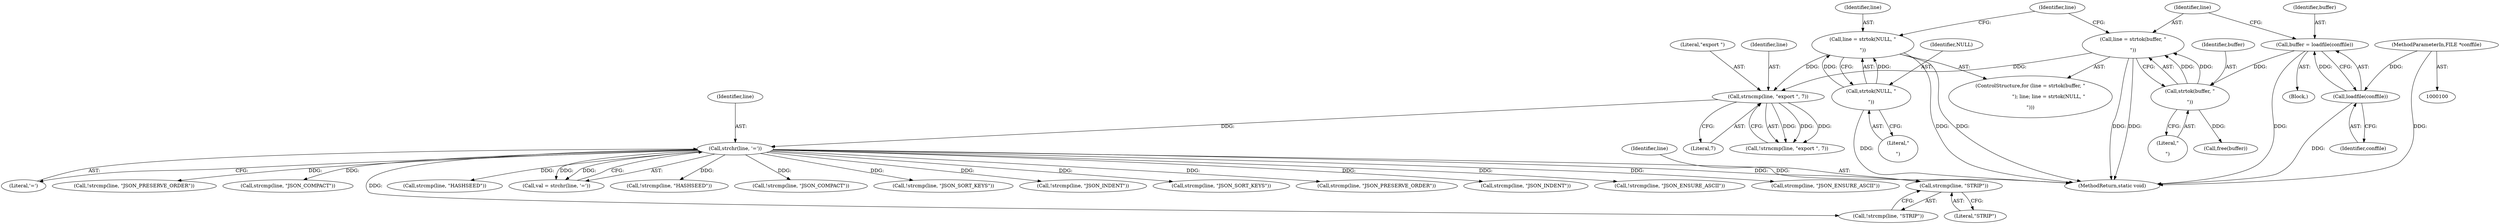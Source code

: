 digraph "0_jansson_8f80c2d83808150724d31793e6ade92749b1faa4_9@pointer" {
"1000204" [label="(Call,strcmp(line, \"STRIP\"))"];
"1000132" [label="(Call,strchr(line, '='))"];
"1000125" [label="(Call,strncmp(line, \"export \", 7))"];
"1000117" [label="(Call,line = strtok(NULL, \"\r\n\"))"];
"1000119" [label="(Call,strtok(NULL, \"\r\n\"))"];
"1000111" [label="(Call,line = strtok(buffer, \"\r\n\"))"];
"1000113" [label="(Call,strtok(buffer, \"\r\n\"))"];
"1000106" [label="(Call,buffer = loadfile(conffile))"];
"1000108" [label="(Call,loadfile(conffile))"];
"1000101" [label="(MethodParameterIn,FILE *conffile)"];
"1000205" [label="(Identifier,line)"];
"1000128" [label="(Literal,7)"];
"1000148" [label="(Call,!strcmp(line, \"JSON_INDENT\"))"];
"1000101" [label="(MethodParameterIn,FILE *conffile)"];
"1000193" [label="(Call,strcmp(line, \"JSON_SORT_KEYS\"))"];
"1000110" [label="(ControlStructure,for (line = strtok(buffer, \"\r\n\"); line; line = strtok(NULL, \"\r\n\")))"];
"1000112" [label="(Identifier,line)"];
"1000182" [label="(Call,strcmp(line, \"JSON_PRESERVE_ORDER\"))"];
"1000117" [label="(Call,line = strtok(NULL, \"\r\n\"))"];
"1000149" [label="(Call,strcmp(line, \"JSON_INDENT\"))"];
"1000119" [label="(Call,strtok(NULL, \"\r\n\"))"];
"1000203" [label="(Call,!strcmp(line, \"STRIP\"))"];
"1000109" [label="(Identifier,conffile)"];
"1000113" [label="(Call,strtok(buffer, \"\r\n\"))"];
"1000120" [label="(Identifier,NULL)"];
"1000102" [label="(Block,)"];
"1000170" [label="(Call,!strcmp(line, \"JSON_ENSURE_ASCII\"))"];
"1000206" [label="(Literal,\"STRIP\")"];
"1000171" [label="(Call,strcmp(line, \"JSON_ENSURE_ASCII\"))"];
"1000237" [label="(Call,free(buffer))"];
"1000159" [label="(Call,!strcmp(line, \"JSON_COMPACT\"))"];
"1000108" [label="(Call,loadfile(conffile))"];
"1000192" [label="(Call,!strcmp(line, \"JSON_SORT_KEYS\"))"];
"1000239" [label="(MethodReturn,static void)"];
"1000181" [label="(Call,!strcmp(line, \"JSON_PRESERVE_ORDER\"))"];
"1000125" [label="(Call,strncmp(line, \"export \", 7))"];
"1000204" [label="(Call,strcmp(line, \"STRIP\"))"];
"1000107" [label="(Identifier,buffer)"];
"1000160" [label="(Call,strcmp(line, \"JSON_COMPACT\"))"];
"1000116" [label="(Identifier,line)"];
"1000132" [label="(Call,strchr(line, '='))"];
"1000127" [label="(Literal,\"export \")"];
"1000118" [label="(Identifier,line)"];
"1000215" [label="(Call,strcmp(line, \"HASHSEED\"))"];
"1000115" [label="(Literal,\"\r\n\")"];
"1000121" [label="(Literal,\"\r\n\")"];
"1000114" [label="(Identifier,buffer)"];
"1000106" [label="(Call,buffer = loadfile(conffile))"];
"1000133" [label="(Identifier,line)"];
"1000130" [label="(Call,val = strchr(line, '='))"];
"1000124" [label="(Call,!strncmp(line, \"export \", 7))"];
"1000126" [label="(Identifier,line)"];
"1000134" [label="(Literal,'=')"];
"1000214" [label="(Call,!strcmp(line, \"HASHSEED\"))"];
"1000111" [label="(Call,line = strtok(buffer, \"\r\n\"))"];
"1000204" -> "1000203"  [label="AST: "];
"1000204" -> "1000206"  [label="CFG: "];
"1000205" -> "1000204"  [label="AST: "];
"1000206" -> "1000204"  [label="AST: "];
"1000203" -> "1000204"  [label="CFG: "];
"1000132" -> "1000204"  [label="DDG: "];
"1000132" -> "1000130"  [label="AST: "];
"1000132" -> "1000134"  [label="CFG: "];
"1000133" -> "1000132"  [label="AST: "];
"1000134" -> "1000132"  [label="AST: "];
"1000130" -> "1000132"  [label="CFG: "];
"1000132" -> "1000239"  [label="DDG: "];
"1000132" -> "1000130"  [label="DDG: "];
"1000132" -> "1000130"  [label="DDG: "];
"1000125" -> "1000132"  [label="DDG: "];
"1000132" -> "1000148"  [label="DDG: "];
"1000132" -> "1000149"  [label="DDG: "];
"1000132" -> "1000159"  [label="DDG: "];
"1000132" -> "1000160"  [label="DDG: "];
"1000132" -> "1000170"  [label="DDG: "];
"1000132" -> "1000171"  [label="DDG: "];
"1000132" -> "1000181"  [label="DDG: "];
"1000132" -> "1000182"  [label="DDG: "];
"1000132" -> "1000192"  [label="DDG: "];
"1000132" -> "1000193"  [label="DDG: "];
"1000132" -> "1000203"  [label="DDG: "];
"1000132" -> "1000214"  [label="DDG: "];
"1000132" -> "1000215"  [label="DDG: "];
"1000125" -> "1000124"  [label="AST: "];
"1000125" -> "1000128"  [label="CFG: "];
"1000126" -> "1000125"  [label="AST: "];
"1000127" -> "1000125"  [label="AST: "];
"1000128" -> "1000125"  [label="AST: "];
"1000124" -> "1000125"  [label="CFG: "];
"1000125" -> "1000124"  [label="DDG: "];
"1000125" -> "1000124"  [label="DDG: "];
"1000125" -> "1000124"  [label="DDG: "];
"1000117" -> "1000125"  [label="DDG: "];
"1000111" -> "1000125"  [label="DDG: "];
"1000117" -> "1000110"  [label="AST: "];
"1000117" -> "1000119"  [label="CFG: "];
"1000118" -> "1000117"  [label="AST: "];
"1000119" -> "1000117"  [label="AST: "];
"1000116" -> "1000117"  [label="CFG: "];
"1000117" -> "1000239"  [label="DDG: "];
"1000117" -> "1000239"  [label="DDG: "];
"1000119" -> "1000117"  [label="DDG: "];
"1000119" -> "1000117"  [label="DDG: "];
"1000119" -> "1000121"  [label="CFG: "];
"1000120" -> "1000119"  [label="AST: "];
"1000121" -> "1000119"  [label="AST: "];
"1000119" -> "1000239"  [label="DDG: "];
"1000111" -> "1000110"  [label="AST: "];
"1000111" -> "1000113"  [label="CFG: "];
"1000112" -> "1000111"  [label="AST: "];
"1000113" -> "1000111"  [label="AST: "];
"1000116" -> "1000111"  [label="CFG: "];
"1000111" -> "1000239"  [label="DDG: "];
"1000111" -> "1000239"  [label="DDG: "];
"1000113" -> "1000111"  [label="DDG: "];
"1000113" -> "1000111"  [label="DDG: "];
"1000113" -> "1000115"  [label="CFG: "];
"1000114" -> "1000113"  [label="AST: "];
"1000115" -> "1000113"  [label="AST: "];
"1000106" -> "1000113"  [label="DDG: "];
"1000113" -> "1000237"  [label="DDG: "];
"1000106" -> "1000102"  [label="AST: "];
"1000106" -> "1000108"  [label="CFG: "];
"1000107" -> "1000106"  [label="AST: "];
"1000108" -> "1000106"  [label="AST: "];
"1000112" -> "1000106"  [label="CFG: "];
"1000106" -> "1000239"  [label="DDG: "];
"1000108" -> "1000106"  [label="DDG: "];
"1000108" -> "1000109"  [label="CFG: "];
"1000109" -> "1000108"  [label="AST: "];
"1000108" -> "1000239"  [label="DDG: "];
"1000101" -> "1000108"  [label="DDG: "];
"1000101" -> "1000100"  [label="AST: "];
"1000101" -> "1000239"  [label="DDG: "];
}
